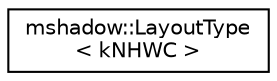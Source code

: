 digraph "Graphical Class Hierarchy"
{
 // LATEX_PDF_SIZE
  edge [fontname="Helvetica",fontsize="10",labelfontname="Helvetica",labelfontsize="10"];
  node [fontname="Helvetica",fontsize="10",shape=record];
  rankdir="LR";
  Node0 [label="mshadow::LayoutType\l\< kNHWC \>",height=0.2,width=0.4,color="black", fillcolor="white", style="filled",URL="$structmshadow_1_1LayoutType_3_01kNHWC_01_4.html",tooltip=" "];
}
